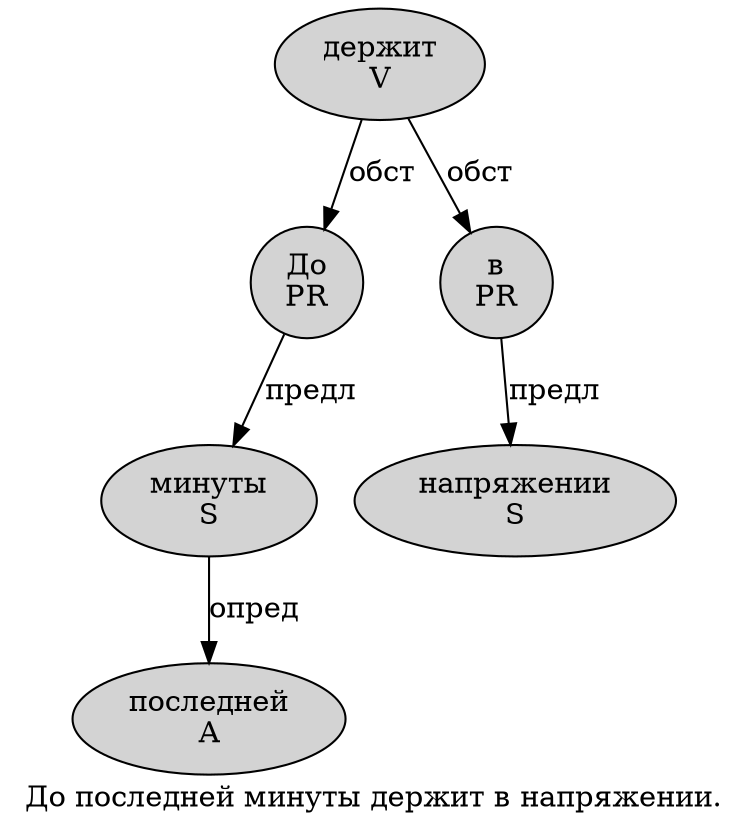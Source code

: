 digraph SENTENCE_1063 {
	graph [label="До последней минуты держит в напряжении."]
	node [style=filled]
		0 [label="До
PR" color="" fillcolor=lightgray penwidth=1 shape=ellipse]
		1 [label="последней
A" color="" fillcolor=lightgray penwidth=1 shape=ellipse]
		2 [label="минуты
S" color="" fillcolor=lightgray penwidth=1 shape=ellipse]
		3 [label="держит
V" color="" fillcolor=lightgray penwidth=1 shape=ellipse]
		4 [label="в
PR" color="" fillcolor=lightgray penwidth=1 shape=ellipse]
		5 [label="напряжении
S" color="" fillcolor=lightgray penwidth=1 shape=ellipse]
			0 -> 2 [label="предл"]
			4 -> 5 [label="предл"]
			3 -> 0 [label="обст"]
			3 -> 4 [label="обст"]
			2 -> 1 [label="опред"]
}